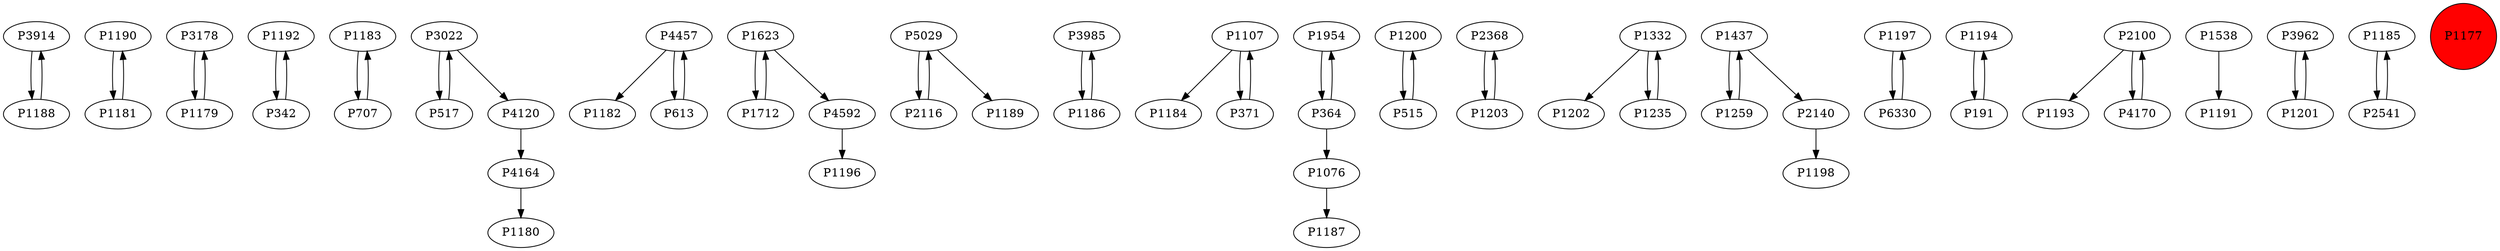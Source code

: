 digraph {
	P3914 -> P1188
	P1190 -> P1181
	P3178 -> P1179
	P1192 -> P342
	P1183 -> P707
	P3022 -> P517
	P517 -> P3022
	P4457 -> P1182
	P613 -> P4457
	P3022 -> P4120
	P1623 -> P1712
	P1179 -> P3178
	P1188 -> P3914
	P5029 -> P2116
	P3985 -> P1186
	P1107 -> P1184
	P1954 -> P364
	P1200 -> P515
	P4592 -> P1196
	P2368 -> P1203
	P5029 -> P1189
	P1332 -> P1202
	P4164 -> P1180
	P1437 -> P1259
	P4120 -> P4164
	P1181 -> P1190
	P4457 -> P613
	P1712 -> P1623
	P1203 -> P2368
	P1197 -> P6330
	P1259 -> P1437
	P364 -> P1076
	P1194 -> P191
	P707 -> P1183
	P515 -> P1200
	P1235 -> P1332
	P2100 -> P1193
	P1332 -> P1235
	P1538 -> P1191
	P191 -> P1194
	P2140 -> P1198
	P364 -> P1954
	P2116 -> P5029
	P1437 -> P2140
	P6330 -> P1197
	P1107 -> P371
	P342 -> P1192
	P1076 -> P1187
	P371 -> P1107
	P1623 -> P4592
	P3962 -> P1201
	P2100 -> P4170
	P4170 -> P2100
	P1186 -> P3985
	P1185 -> P2541
	P1201 -> P3962
	P2541 -> P1185
	P1177 [shape=circle]
	P1177 [style=filled]
	P1177 [fillcolor=red]
}